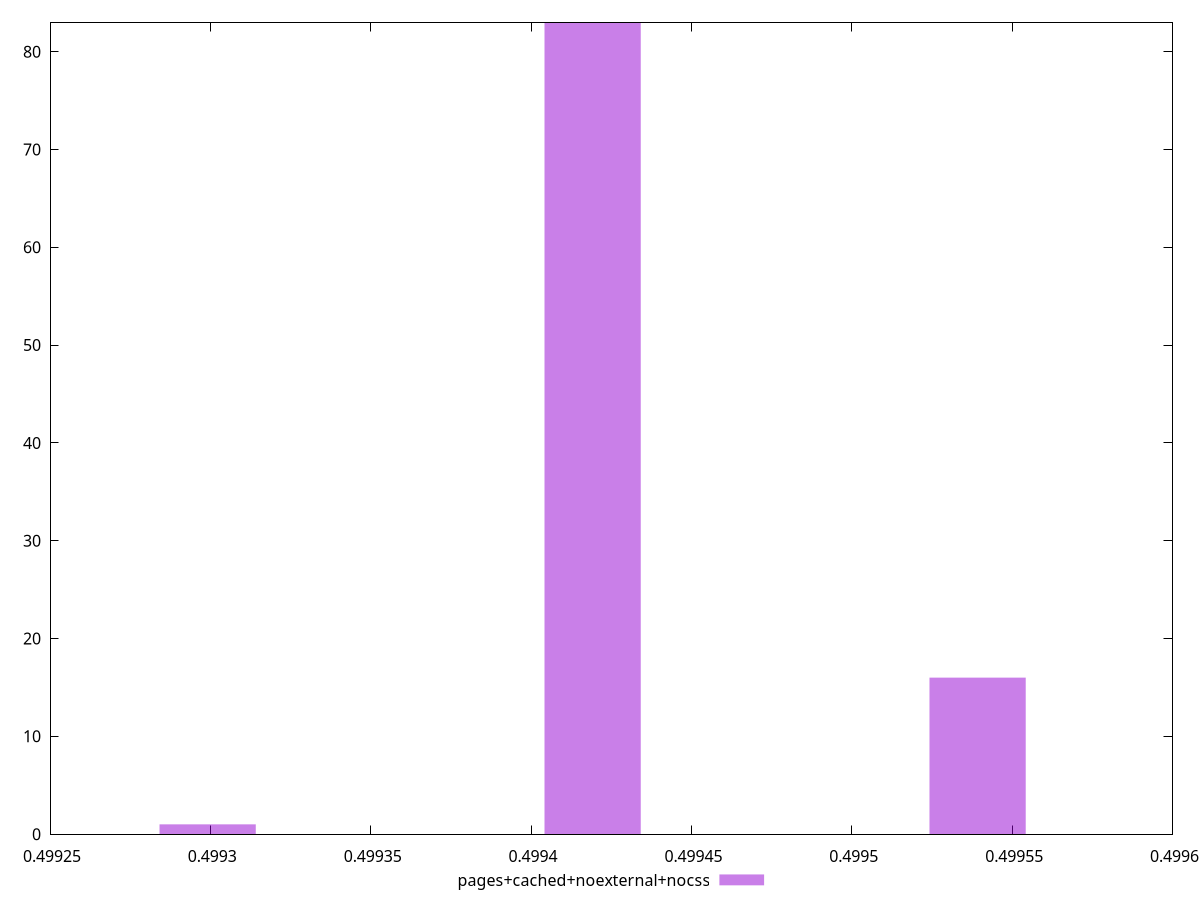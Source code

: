 $_pagesCachedNoexternalNocss <<EOF
0.499419192240193 83
0.49953923050295956 16
0.49929915397742647 1
EOF
set key outside below
set terminal pngcairo
set output "report_00005_2020-11-02T22-26-11.212Z/uses-rel-preload/pages+cached+noexternal+nocss//hist.png"
set yrange [0:83]
set boxwidth 0.0000300095656916352
set style fill transparent solid 0.5 noborder
plot $_pagesCachedNoexternalNocss title "pages+cached+noexternal+nocss" with boxes ,
